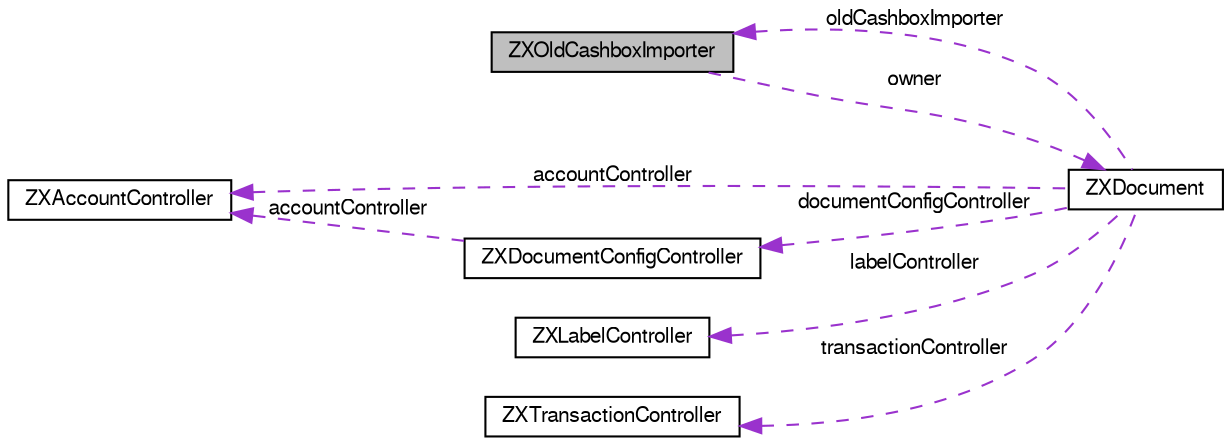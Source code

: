 digraph G
{
  edge [fontname="FreeSans",fontsize="10",labelfontname="FreeSans",labelfontsize="10"];
  node [fontname="FreeSans",fontsize="10",shape=record];
  rankdir=LR;
  Node1 [label="ZXOldCashboxImporter",height=0.2,width=0.4,color="black", fillcolor="grey75", style="filled" fontcolor="black"];
  Node2 -> Node1 [dir=back,color="darkorchid3",fontsize="10",style="dashed",label="owner",fontname="FreeSans"];
  Node2 [label="ZXDocument",height=0.2,width=0.4,color="black", fillcolor="white", style="filled",URL="$interface_z_x_document.html",tooltip="Central class of document architecture."];
  Node3 -> Node2 [dir=back,color="darkorchid3",fontsize="10",style="dashed",label="documentConfigController",fontname="FreeSans"];
  Node3 [label="ZXDocumentConfigController",height=0.2,width=0.4,color="black", fillcolor="white", style="filled",URL="$interface_z_x_document_config_controller.html",tooltip="Controller code for DocumentConfig object."];
  Node4 -> Node3 [dir=back,color="darkorchid3",fontsize="10",style="dashed",label="accountController",fontname="FreeSans"];
  Node4 [label="ZXAccountController",height=0.2,width=0.4,color="black", fillcolor="white", style="filled",URL="$interface_z_x_account_controller.html",tooltip="General controller code for accounts."];
  Node5 -> Node2 [dir=back,color="darkorchid3",fontsize="10",style="dashed",label="labelController",fontname="FreeSans"];
  Node5 [label="ZXLabelController",height=0.2,width=0.4,color="black", fillcolor="white", style="filled",URL="$interface_z_x_label_controller.html",tooltip="General controller code for labels."];
  Node1 -> Node2 [dir=back,color="darkorchid3",fontsize="10",style="dashed",label="oldCashboxImporter",fontname="FreeSans"];
  Node6 -> Node2 [dir=back,color="darkorchid3",fontsize="10",style="dashed",label="transactionController",fontname="FreeSans"];
  Node6 [label="ZXTransactionController",height=0.2,width=0.4,color="black", fillcolor="white", style="filled",URL="$interface_z_x_transaction_controller.html",tooltip="General controller code for transactions."];
  Node4 -> Node2 [dir=back,color="darkorchid3",fontsize="10",style="dashed",label="accountController",fontname="FreeSans"];
}
